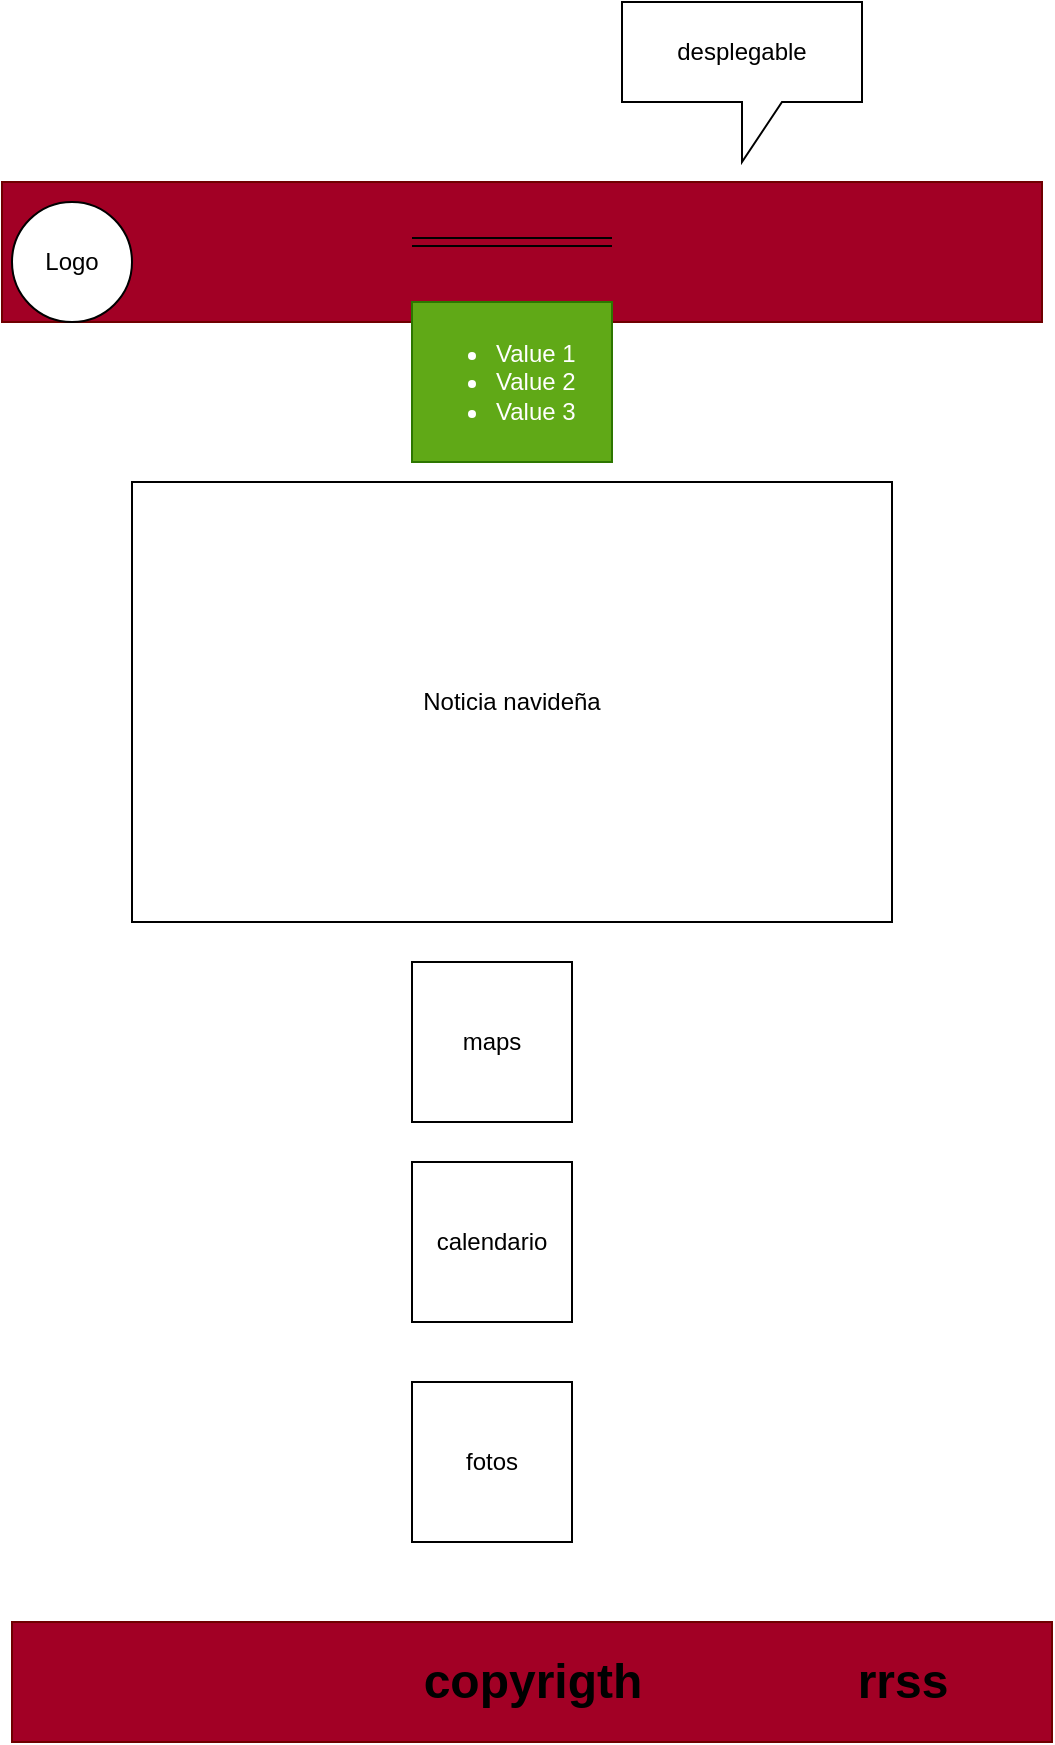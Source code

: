 <mxfile>
    <diagram id="KLziRT28e3Jopb7g1y0X" name="Page-1">
        <mxGraphModel dx="1216" dy="1879" grid="1" gridSize="10" guides="1" tooltips="1" connect="1" arrows="1" fold="1" page="1" pageScale="1" pageWidth="850" pageHeight="1100" math="0" shadow="0">
            <root>
                <mxCell id="0"/>
                <mxCell id="1" parent="0"/>
                <mxCell id="3" value="" style="rounded=0;whiteSpace=wrap;html=1;fillColor=#a20025;fontColor=#ffffff;strokeColor=#6F0000;" vertex="1" parent="1">
                    <mxGeometry x="170" y="-10" width="520" height="70" as="geometry"/>
                </mxCell>
                <mxCell id="4" value="Logo" style="ellipse;whiteSpace=wrap;html=1;aspect=fixed;" vertex="1" parent="1">
                    <mxGeometry x="175" width="60" height="60" as="geometry"/>
                </mxCell>
                <mxCell id="5" value="" style="shape=link;html=1;" edge="1" parent="1">
                    <mxGeometry width="100" relative="1" as="geometry">
                        <mxPoint x="375" y="20" as="sourcePoint"/>
                        <mxPoint x="475" y="20" as="targetPoint"/>
                    </mxGeometry>
                </mxCell>
                <mxCell id="6" value="desplegable" style="shape=callout;whiteSpace=wrap;html=1;perimeter=calloutPerimeter;" vertex="1" parent="1">
                    <mxGeometry x="480" y="-100" width="120" height="80" as="geometry"/>
                </mxCell>
                <mxCell id="7" value="&lt;ul&gt;&lt;li&gt;Value 1&lt;/li&gt;&lt;li&gt;Value 2&lt;/li&gt;&lt;li&gt;Value 3&lt;/li&gt;&lt;/ul&gt;" style="text;strokeColor=#2D7600;fillColor=#60a917;html=1;whiteSpace=wrap;verticalAlign=middle;overflow=hidden;fontColor=#ffffff;" vertex="1" parent="1">
                    <mxGeometry x="375" y="50" width="100" height="80" as="geometry"/>
                </mxCell>
                <mxCell id="8" value="Noticia navideña" style="rounded=0;whiteSpace=wrap;html=1;" vertex="1" parent="1">
                    <mxGeometry x="235" y="140" width="380" height="220" as="geometry"/>
                </mxCell>
                <mxCell id="9" value="maps" style="whiteSpace=wrap;html=1;aspect=fixed;" vertex="1" parent="1">
                    <mxGeometry x="375" y="380" width="80" height="80" as="geometry"/>
                </mxCell>
                <mxCell id="11" value="calendario" style="whiteSpace=wrap;html=1;aspect=fixed;" vertex="1" parent="1">
                    <mxGeometry x="375" y="480" width="80" height="80" as="geometry"/>
                </mxCell>
                <mxCell id="12" value="fotos" style="whiteSpace=wrap;html=1;aspect=fixed;" vertex="1" parent="1">
                    <mxGeometry x="375" y="590" width="80" height="80" as="geometry"/>
                </mxCell>
                <mxCell id="13" value="" style="rounded=0;whiteSpace=wrap;html=1;fillColor=#a20025;fontColor=#ffffff;strokeColor=#6F0000;" vertex="1" parent="1">
                    <mxGeometry x="175" y="710" width="520" height="60" as="geometry"/>
                </mxCell>
                <mxCell id="15" value="copyrigth" style="text;strokeColor=none;fillColor=none;html=1;fontSize=24;fontStyle=1;verticalAlign=middle;align=center;" vertex="1" parent="1">
                    <mxGeometry x="385" y="720" width="100" height="40" as="geometry"/>
                </mxCell>
                <mxCell id="16" value="rrss" style="text;strokeColor=none;fillColor=none;html=1;fontSize=24;fontStyle=1;verticalAlign=middle;align=center;" vertex="1" parent="1">
                    <mxGeometry x="570" y="720" width="100" height="40" as="geometry"/>
                </mxCell>
            </root>
        </mxGraphModel>
    </diagram>
</mxfile>